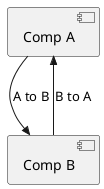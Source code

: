 {
  "sha1": "gwj0l0vcu3ddwtr7gfpgfr8fuw5npkc",
  "insertion": {
    "when": "2024-06-01T09:03:08.455Z",
    "url": "https://forum.plantuml.net/9972/component-diagrams-please-direction-token-corresponding",
    "user": "plantuml@gmail.com"
  }
}
@startuml

component "Comp A" as a {
!a_at_AtoB = "a"
!a_at_BtoA = "a"
}

component "Comp B" as b {
!b_at_AtoB = "b"
!b_at_BtoA = "b"
}

a_at_AtoB -->> b_at_AtoB: A to B
a_at_BtoA <<-- b_at_BtoA: B to A
@enduml
